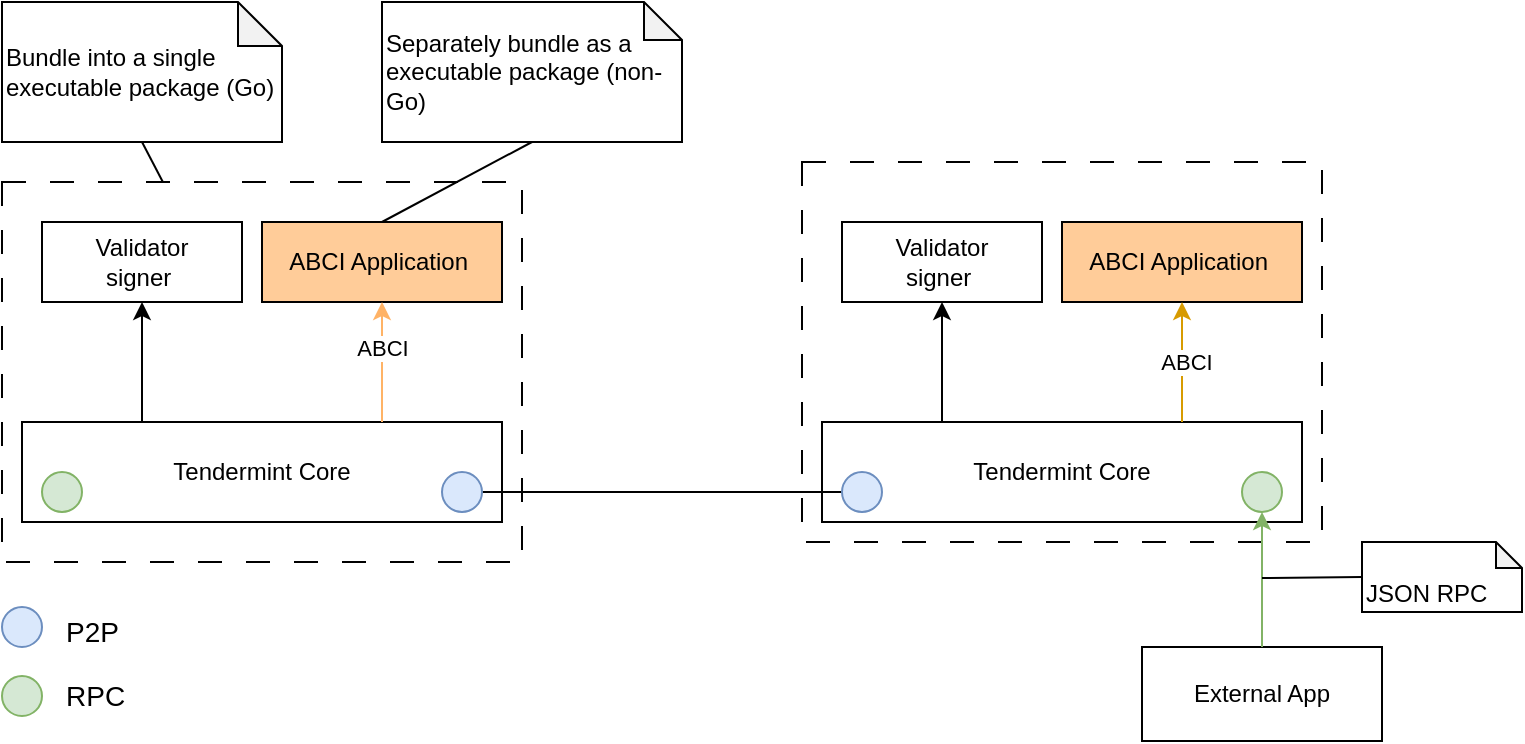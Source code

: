 <mxfile version="24.2.5" type="device">
  <diagram name="Page-1" id="atdm5ey4uktnM9NZuPtz">
    <mxGraphModel dx="1114" dy="807" grid="1" gridSize="10" guides="1" tooltips="1" connect="1" arrows="1" fold="1" page="1" pageScale="2" pageWidth="1169" pageHeight="827" math="0" shadow="0">
      <root>
        <mxCell id="0" />
        <mxCell id="1" parent="0" />
        <mxCell id="0uoW7oN-j1pv1hsgOCCs-8" value="Tendermint Core" style="rounded=0;whiteSpace=wrap;html=1;" vertex="1" parent="1">
          <mxGeometry x="680" y="700" width="240" height="50" as="geometry" />
        </mxCell>
        <mxCell id="0uoW7oN-j1pv1hsgOCCs-13" value="" style="rounded=0;whiteSpace=wrap;html=1;fillColor=none;dashed=1;dashPattern=12 12;" vertex="1" parent="1">
          <mxGeometry x="670" y="570" width="260" height="190" as="geometry" />
        </mxCell>
        <mxCell id="0uoW7oN-j1pv1hsgOCCs-12" value="" style="rounded=0;whiteSpace=wrap;html=1;fillColor=none;dashed=1;dashPattern=12 12;" vertex="1" parent="1">
          <mxGeometry x="270" y="580" width="260" height="190" as="geometry" />
        </mxCell>
        <mxCell id="0uoW7oN-j1pv1hsgOCCs-2" value="ABCI Application&amp;nbsp;" style="rounded=0;whiteSpace=wrap;html=1;fillColor=#FFCC99;" vertex="1" parent="1">
          <mxGeometry x="400" y="600" width="120" height="40" as="geometry" />
        </mxCell>
        <mxCell id="0uoW7oN-j1pv1hsgOCCs-3" value="Tendermint Core" style="rounded=0;whiteSpace=wrap;html=1;" vertex="1" parent="1">
          <mxGeometry x="280" y="700" width="240" height="50" as="geometry" />
        </mxCell>
        <mxCell id="0uoW7oN-j1pv1hsgOCCs-4" value="" style="endArrow=classic;html=1;rounded=0;entryX=0.5;entryY=1;entryDx=0;entryDy=0;exitX=0.75;exitY=0;exitDx=0;exitDy=0;fillColor=#ffe6cc;strokeColor=#FFB366;" edge="1" parent="1" source="0uoW7oN-j1pv1hsgOCCs-3" target="0uoW7oN-j1pv1hsgOCCs-2">
          <mxGeometry width="50" height="50" relative="1" as="geometry">
            <mxPoint x="560" y="730" as="sourcePoint" />
            <mxPoint x="410" y="660" as="targetPoint" />
            <Array as="points" />
          </mxGeometry>
        </mxCell>
        <mxCell id="0uoW7oN-j1pv1hsgOCCs-31" value="ABCI" style="edgeLabel;html=1;align=center;verticalAlign=middle;resizable=0;points=[];" vertex="1" connectable="0" parent="0uoW7oN-j1pv1hsgOCCs-4">
          <mxGeometry x="0.233" y="1" relative="1" as="geometry">
            <mxPoint x="1" as="offset" />
          </mxGeometry>
        </mxCell>
        <mxCell id="0uoW7oN-j1pv1hsgOCCs-5" value="Validator&lt;div&gt;signer&amp;nbsp;&lt;/div&gt;" style="rounded=0;whiteSpace=wrap;html=1;" vertex="1" parent="1">
          <mxGeometry x="290" y="600" width="100" height="40" as="geometry" />
        </mxCell>
        <mxCell id="0uoW7oN-j1pv1hsgOCCs-6" value="" style="endArrow=classic;html=1;rounded=0;entryX=0.5;entryY=1;entryDx=0;entryDy=0;exitX=0.25;exitY=0;exitDx=0;exitDy=0;" edge="1" parent="1" source="0uoW7oN-j1pv1hsgOCCs-3" target="0uoW7oN-j1pv1hsgOCCs-5">
          <mxGeometry width="50" height="50" relative="1" as="geometry">
            <mxPoint x="290" y="680" as="sourcePoint" />
            <mxPoint x="660" y="660" as="targetPoint" />
          </mxGeometry>
        </mxCell>
        <mxCell id="0uoW7oN-j1pv1hsgOCCs-7" value="ABCI Application&amp;nbsp;" style="rounded=0;whiteSpace=wrap;html=1;fillColor=#FFCC99;" vertex="1" parent="1">
          <mxGeometry x="800" y="600" width="120" height="40" as="geometry" />
        </mxCell>
        <mxCell id="0uoW7oN-j1pv1hsgOCCs-9" value="" style="endArrow=classic;html=1;rounded=0;entryX=0.5;entryY=1;entryDx=0;entryDy=0;exitX=0.75;exitY=0;exitDx=0;exitDy=0;fillColor=#ffe6cc;strokeColor=#d79b00;" edge="1" parent="1" source="0uoW7oN-j1pv1hsgOCCs-8" target="0uoW7oN-j1pv1hsgOCCs-7">
          <mxGeometry width="50" height="50" relative="1" as="geometry">
            <mxPoint x="960" y="730" as="sourcePoint" />
            <mxPoint x="810" y="660" as="targetPoint" />
          </mxGeometry>
        </mxCell>
        <mxCell id="0uoW7oN-j1pv1hsgOCCs-32" value="ABCI" style="edgeLabel;html=1;align=center;verticalAlign=middle;resizable=0;points=[];" vertex="1" connectable="0" parent="0uoW7oN-j1pv1hsgOCCs-9">
          <mxGeometry y="-2" relative="1" as="geometry">
            <mxPoint as="offset" />
          </mxGeometry>
        </mxCell>
        <mxCell id="0uoW7oN-j1pv1hsgOCCs-10" value="Validator&lt;div&gt;signer&amp;nbsp;&lt;/div&gt;" style="rounded=0;whiteSpace=wrap;html=1;" vertex="1" parent="1">
          <mxGeometry x="690" y="600" width="100" height="40" as="geometry" />
        </mxCell>
        <mxCell id="0uoW7oN-j1pv1hsgOCCs-11" value="" style="endArrow=classic;html=1;rounded=0;entryX=0.5;entryY=1;entryDx=0;entryDy=0;exitX=0.25;exitY=0;exitDx=0;exitDy=0;" edge="1" parent="1" source="0uoW7oN-j1pv1hsgOCCs-8" target="0uoW7oN-j1pv1hsgOCCs-10">
          <mxGeometry width="50" height="50" relative="1" as="geometry">
            <mxPoint x="690" y="680" as="sourcePoint" />
            <mxPoint x="1060" y="660" as="targetPoint" />
          </mxGeometry>
        </mxCell>
        <mxCell id="0uoW7oN-j1pv1hsgOCCs-19" value="" style="endArrow=none;html=1;rounded=0;exitX=1;exitY=0.5;exitDx=0;exitDy=0;entryX=0;entryY=0.5;entryDx=0;entryDy=0;" edge="1" parent="1">
          <mxGeometry width="50" height="50" relative="1" as="geometry">
            <mxPoint x="510" y="735" as="sourcePoint" />
            <mxPoint x="690" y="735" as="targetPoint" />
          </mxGeometry>
        </mxCell>
        <mxCell id="0uoW7oN-j1pv1hsgOCCs-20" value="" style="ellipse;whiteSpace=wrap;html=1;aspect=fixed;fillColor=#dae8fc;strokeColor=#6c8ebf;" vertex="1" parent="1">
          <mxGeometry x="490" y="725" width="20" height="20" as="geometry" />
        </mxCell>
        <mxCell id="0uoW7oN-j1pv1hsgOCCs-21" value="P2P" style="text;strokeColor=none;fillColor=none;html=1;fontSize=14;fontStyle=0;verticalAlign=middle;align=left;" vertex="1" parent="1">
          <mxGeometry x="300" y="792.5" width="50" height="25" as="geometry" />
        </mxCell>
        <mxCell id="0uoW7oN-j1pv1hsgOCCs-22" value="" style="ellipse;whiteSpace=wrap;html=1;aspect=fixed;fillColor=#dae8fc;strokeColor=#6c8ebf;" vertex="1" parent="1">
          <mxGeometry x="690" y="725" width="20" height="20" as="geometry" />
        </mxCell>
        <mxCell id="0uoW7oN-j1pv1hsgOCCs-23" value="" style="ellipse;whiteSpace=wrap;html=1;aspect=fixed;fillColor=#dae8fc;strokeColor=#6c8ebf;" vertex="1" parent="1">
          <mxGeometry x="270" y="792.5" width="20" height="20" as="geometry" />
        </mxCell>
        <mxCell id="0uoW7oN-j1pv1hsgOCCs-24" value="" style="ellipse;whiteSpace=wrap;html=1;aspect=fixed;fillColor=#d5e8d4;strokeColor=#82b366;" vertex="1" parent="1">
          <mxGeometry x="270" y="827" width="20" height="20" as="geometry" />
        </mxCell>
        <mxCell id="0uoW7oN-j1pv1hsgOCCs-25" value="RPC" style="text;strokeColor=none;fillColor=none;html=1;fontSize=14;fontStyle=0;verticalAlign=middle;align=left;" vertex="1" parent="1">
          <mxGeometry x="300" y="824.5" width="50" height="25" as="geometry" />
        </mxCell>
        <mxCell id="0uoW7oN-j1pv1hsgOCCs-27" value="" style="ellipse;whiteSpace=wrap;html=1;aspect=fixed;fillColor=#d5e8d4;strokeColor=#82b366;" vertex="1" parent="1">
          <mxGeometry x="290" y="725" width="20" height="20" as="geometry" />
        </mxCell>
        <mxCell id="0uoW7oN-j1pv1hsgOCCs-30" value="" style="ellipse;whiteSpace=wrap;html=1;aspect=fixed;fillColor=#d5e8d4;strokeColor=#82b366;" vertex="1" parent="1">
          <mxGeometry x="890" y="725" width="20" height="20" as="geometry" />
        </mxCell>
        <mxCell id="0uoW7oN-j1pv1hsgOCCs-33" value="External App" style="rounded=0;whiteSpace=wrap;html=1;" vertex="1" parent="1">
          <mxGeometry x="840" y="812.5" width="120" height="47" as="geometry" />
        </mxCell>
        <mxCell id="0uoW7oN-j1pv1hsgOCCs-34" value="" style="endArrow=classic;html=1;rounded=0;entryX=0.5;entryY=1;entryDx=0;entryDy=0;exitX=0.5;exitY=0;exitDx=0;exitDy=0;fillColor=#d5e8d4;strokeColor=#82b366;" edge="1" parent="1" source="0uoW7oN-j1pv1hsgOCCs-33" target="0uoW7oN-j1pv1hsgOCCs-30">
          <mxGeometry width="50" height="50" relative="1" as="geometry">
            <mxPoint x="610" y="720" as="sourcePoint" />
            <mxPoint x="660" y="670" as="targetPoint" />
          </mxGeometry>
        </mxCell>
        <mxCell id="0uoW7oN-j1pv1hsgOCCs-44" value="&lt;span style=&quot;&quot;&gt;Separately bundle as a executable package (non-Go)&lt;/span&gt;" style="shape=note;whiteSpace=wrap;html=1;backgroundOutline=1;darkOpacity=0.05;align=left;size=19;" vertex="1" parent="1">
          <mxGeometry x="460" y="490" width="150" height="70" as="geometry" />
        </mxCell>
        <mxCell id="0uoW7oN-j1pv1hsgOCCs-45" value="&lt;span style=&quot;&quot;&gt;Bundle into a single executable package (Go)&lt;/span&gt;" style="shape=note;whiteSpace=wrap;html=1;backgroundOutline=1;darkOpacity=0.05;align=left;size=22;verticalAlign=middle;" vertex="1" parent="1">
          <mxGeometry x="270" y="490" width="140" height="70" as="geometry" />
        </mxCell>
        <mxCell id="0uoW7oN-j1pv1hsgOCCs-46" value="" style="endArrow=none;html=1;rounded=0;entryX=0.5;entryY=1;entryDx=0;entryDy=0;entryPerimeter=0;" edge="1" parent="1" source="0uoW7oN-j1pv1hsgOCCs-12" target="0uoW7oN-j1pv1hsgOCCs-45">
          <mxGeometry width="50" height="50" relative="1" as="geometry">
            <mxPoint x="630" y="720" as="sourcePoint" />
            <mxPoint x="680" y="670" as="targetPoint" />
          </mxGeometry>
        </mxCell>
        <mxCell id="0uoW7oN-j1pv1hsgOCCs-47" value="" style="endArrow=none;html=1;rounded=0;entryX=0.5;entryY=1;entryDx=0;entryDy=0;entryPerimeter=0;exitX=0.5;exitY=0;exitDx=0;exitDy=0;" edge="1" parent="1" source="0uoW7oN-j1pv1hsgOCCs-2" target="0uoW7oN-j1pv1hsgOCCs-44">
          <mxGeometry width="50" height="50" relative="1" as="geometry">
            <mxPoint x="630" y="720" as="sourcePoint" />
            <mxPoint x="680" y="670" as="targetPoint" />
          </mxGeometry>
        </mxCell>
        <mxCell id="0uoW7oN-j1pv1hsgOCCs-48" value="&lt;span style=&quot;&quot;&gt;JSON RPC&lt;/span&gt;" style="shape=note;whiteSpace=wrap;html=1;backgroundOutline=1;darkOpacity=0.05;align=left;size=13;verticalAlign=bottom;" vertex="1" parent="1">
          <mxGeometry x="950" y="760" width="80" height="35" as="geometry" />
        </mxCell>
        <mxCell id="0uoW7oN-j1pv1hsgOCCs-49" value="" style="endArrow=none;html=1;rounded=0;entryX=0;entryY=0.5;entryDx=0;entryDy=0;entryPerimeter=0;" edge="1" parent="1" target="0uoW7oN-j1pv1hsgOCCs-48">
          <mxGeometry width="50" height="50" relative="1" as="geometry">
            <mxPoint x="900" y="778" as="sourcePoint" />
            <mxPoint x="680" y="670" as="targetPoint" />
          </mxGeometry>
        </mxCell>
      </root>
    </mxGraphModel>
  </diagram>
</mxfile>
